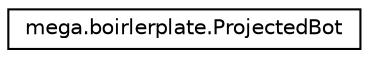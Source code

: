 digraph "Graphical Class Hierarchy"
{
  edge [fontname="Helvetica",fontsize="10",labelfontname="Helvetica",labelfontsize="10"];
  node [fontname="Helvetica",fontsize="10",shape=record];
  rankdir="LR";
  Node0 [label="mega.boirlerplate.ProjectedBot",height=0.2,width=0.4,color="black", fillcolor="white", style="filled",URL="$classmega_1_1boirlerplate_1_1_projected_bot.html"];
}
